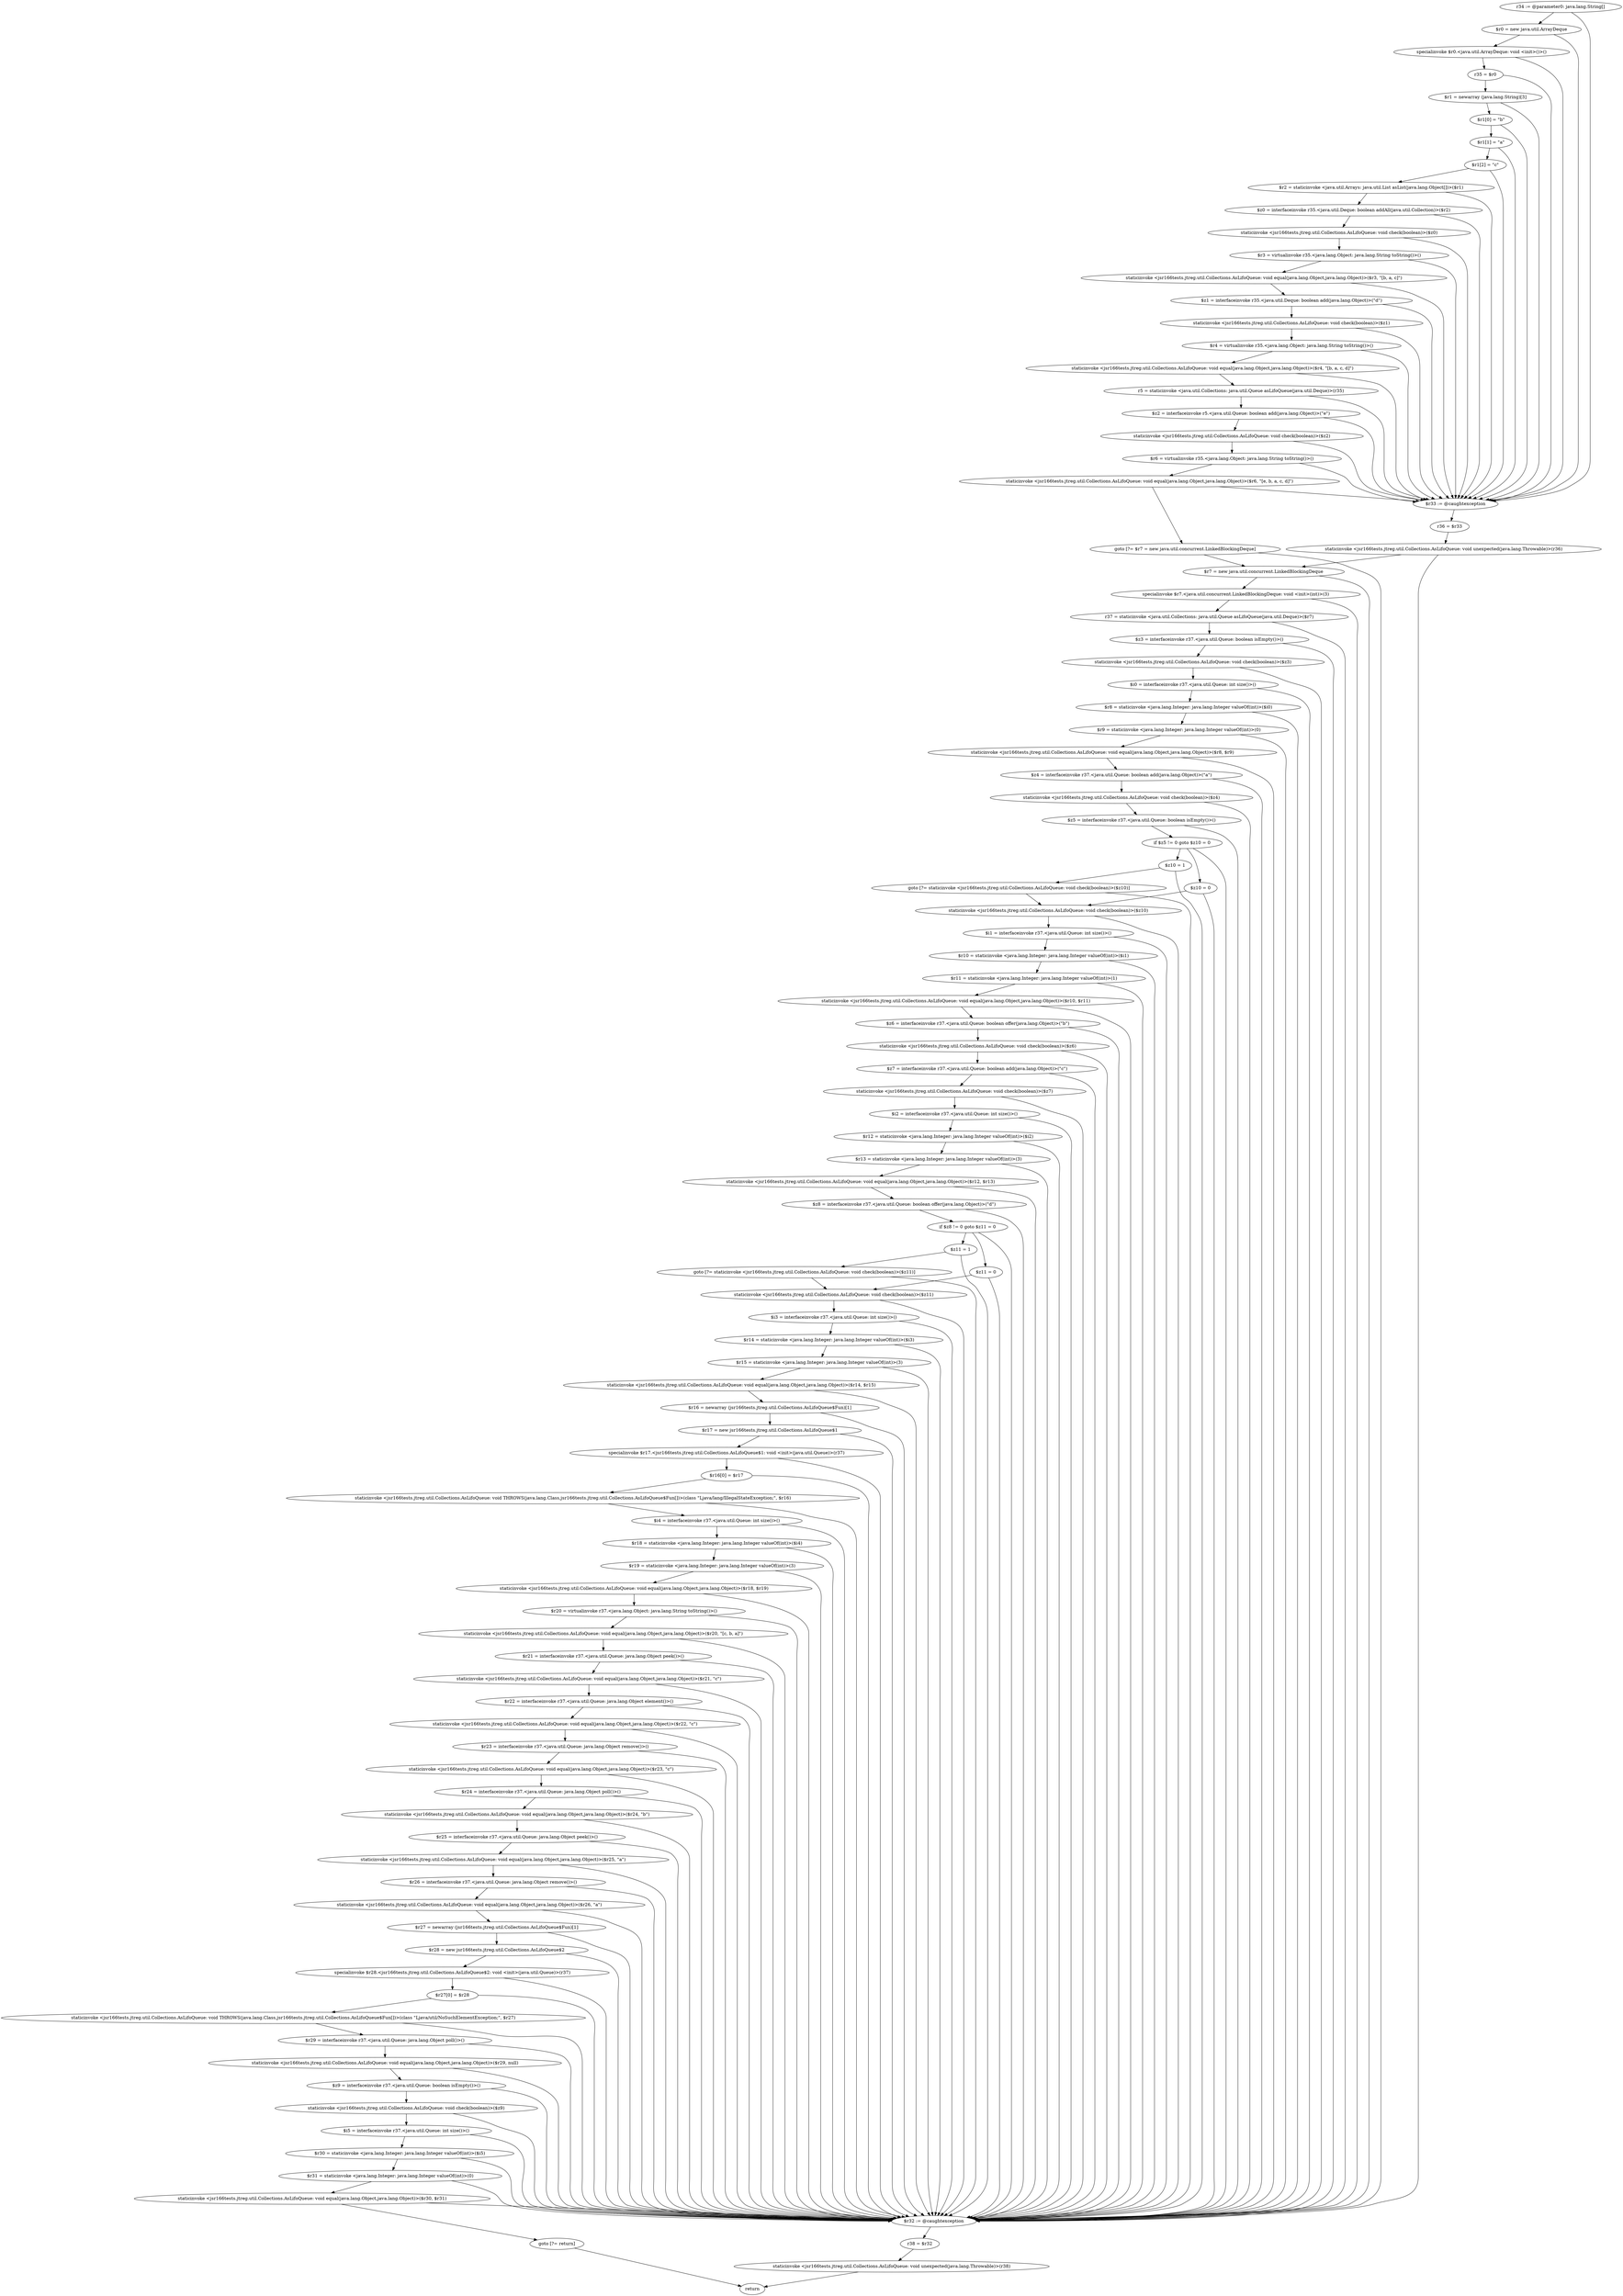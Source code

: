 digraph "unitGraph" {
    "r34 := @parameter0: java.lang.String[]"
    "$r0 = new java.util.ArrayDeque"
    "specialinvoke $r0.<java.util.ArrayDeque: void <init>()>()"
    "r35 = $r0"
    "$r1 = newarray (java.lang.String)[3]"
    "$r1[0] = \"b\""
    "$r1[1] = \"a\""
    "$r1[2] = \"c\""
    "$r2 = staticinvoke <java.util.Arrays: java.util.List asList(java.lang.Object[])>($r1)"
    "$z0 = interfaceinvoke r35.<java.util.Deque: boolean addAll(java.util.Collection)>($r2)"
    "staticinvoke <jsr166tests.jtreg.util.Collections.AsLifoQueue: void check(boolean)>($z0)"
    "$r3 = virtualinvoke r35.<java.lang.Object: java.lang.String toString()>()"
    "staticinvoke <jsr166tests.jtreg.util.Collections.AsLifoQueue: void equal(java.lang.Object,java.lang.Object)>($r3, \"[b, a, c]\")"
    "$z1 = interfaceinvoke r35.<java.util.Deque: boolean add(java.lang.Object)>(\"d\")"
    "staticinvoke <jsr166tests.jtreg.util.Collections.AsLifoQueue: void check(boolean)>($z1)"
    "$r4 = virtualinvoke r35.<java.lang.Object: java.lang.String toString()>()"
    "staticinvoke <jsr166tests.jtreg.util.Collections.AsLifoQueue: void equal(java.lang.Object,java.lang.Object)>($r4, \"[b, a, c, d]\")"
    "r5 = staticinvoke <java.util.Collections: java.util.Queue asLifoQueue(java.util.Deque)>(r35)"
    "$z2 = interfaceinvoke r5.<java.util.Queue: boolean add(java.lang.Object)>(\"e\")"
    "staticinvoke <jsr166tests.jtreg.util.Collections.AsLifoQueue: void check(boolean)>($z2)"
    "$r6 = virtualinvoke r35.<java.lang.Object: java.lang.String toString()>()"
    "staticinvoke <jsr166tests.jtreg.util.Collections.AsLifoQueue: void equal(java.lang.Object,java.lang.Object)>($r6, \"[e, b, a, c, d]\")"
    "goto [?= $r7 = new java.util.concurrent.LinkedBlockingDeque]"
    "$r33 := @caughtexception"
    "r36 = $r33"
    "staticinvoke <jsr166tests.jtreg.util.Collections.AsLifoQueue: void unexpected(java.lang.Throwable)>(r36)"
    "$r7 = new java.util.concurrent.LinkedBlockingDeque"
    "specialinvoke $r7.<java.util.concurrent.LinkedBlockingDeque: void <init>(int)>(3)"
    "r37 = staticinvoke <java.util.Collections: java.util.Queue asLifoQueue(java.util.Deque)>($r7)"
    "$z3 = interfaceinvoke r37.<java.util.Queue: boolean isEmpty()>()"
    "staticinvoke <jsr166tests.jtreg.util.Collections.AsLifoQueue: void check(boolean)>($z3)"
    "$i0 = interfaceinvoke r37.<java.util.Queue: int size()>()"
    "$r8 = staticinvoke <java.lang.Integer: java.lang.Integer valueOf(int)>($i0)"
    "$r9 = staticinvoke <java.lang.Integer: java.lang.Integer valueOf(int)>(0)"
    "staticinvoke <jsr166tests.jtreg.util.Collections.AsLifoQueue: void equal(java.lang.Object,java.lang.Object)>($r8, $r9)"
    "$z4 = interfaceinvoke r37.<java.util.Queue: boolean add(java.lang.Object)>(\"a\")"
    "staticinvoke <jsr166tests.jtreg.util.Collections.AsLifoQueue: void check(boolean)>($z4)"
    "$z5 = interfaceinvoke r37.<java.util.Queue: boolean isEmpty()>()"
    "if $z5 != 0 goto $z10 = 0"
    "$z10 = 1"
    "goto [?= staticinvoke <jsr166tests.jtreg.util.Collections.AsLifoQueue: void check(boolean)>($z10)]"
    "$z10 = 0"
    "staticinvoke <jsr166tests.jtreg.util.Collections.AsLifoQueue: void check(boolean)>($z10)"
    "$i1 = interfaceinvoke r37.<java.util.Queue: int size()>()"
    "$r10 = staticinvoke <java.lang.Integer: java.lang.Integer valueOf(int)>($i1)"
    "$r11 = staticinvoke <java.lang.Integer: java.lang.Integer valueOf(int)>(1)"
    "staticinvoke <jsr166tests.jtreg.util.Collections.AsLifoQueue: void equal(java.lang.Object,java.lang.Object)>($r10, $r11)"
    "$z6 = interfaceinvoke r37.<java.util.Queue: boolean offer(java.lang.Object)>(\"b\")"
    "staticinvoke <jsr166tests.jtreg.util.Collections.AsLifoQueue: void check(boolean)>($z6)"
    "$z7 = interfaceinvoke r37.<java.util.Queue: boolean add(java.lang.Object)>(\"c\")"
    "staticinvoke <jsr166tests.jtreg.util.Collections.AsLifoQueue: void check(boolean)>($z7)"
    "$i2 = interfaceinvoke r37.<java.util.Queue: int size()>()"
    "$r12 = staticinvoke <java.lang.Integer: java.lang.Integer valueOf(int)>($i2)"
    "$r13 = staticinvoke <java.lang.Integer: java.lang.Integer valueOf(int)>(3)"
    "staticinvoke <jsr166tests.jtreg.util.Collections.AsLifoQueue: void equal(java.lang.Object,java.lang.Object)>($r12, $r13)"
    "$z8 = interfaceinvoke r37.<java.util.Queue: boolean offer(java.lang.Object)>(\"d\")"
    "if $z8 != 0 goto $z11 = 0"
    "$z11 = 1"
    "goto [?= staticinvoke <jsr166tests.jtreg.util.Collections.AsLifoQueue: void check(boolean)>($z11)]"
    "$z11 = 0"
    "staticinvoke <jsr166tests.jtreg.util.Collections.AsLifoQueue: void check(boolean)>($z11)"
    "$i3 = interfaceinvoke r37.<java.util.Queue: int size()>()"
    "$r14 = staticinvoke <java.lang.Integer: java.lang.Integer valueOf(int)>($i3)"
    "$r15 = staticinvoke <java.lang.Integer: java.lang.Integer valueOf(int)>(3)"
    "staticinvoke <jsr166tests.jtreg.util.Collections.AsLifoQueue: void equal(java.lang.Object,java.lang.Object)>($r14, $r15)"
    "$r16 = newarray (jsr166tests.jtreg.util.Collections.AsLifoQueue$Fun)[1]"
    "$r17 = new jsr166tests.jtreg.util.Collections.AsLifoQueue$1"
    "specialinvoke $r17.<jsr166tests.jtreg.util.Collections.AsLifoQueue$1: void <init>(java.util.Queue)>(r37)"
    "$r16[0] = $r17"
    "staticinvoke <jsr166tests.jtreg.util.Collections.AsLifoQueue: void THROWS(java.lang.Class,jsr166tests.jtreg.util.Collections.AsLifoQueue$Fun[])>(class \"Ljava/lang/IllegalStateException;\", $r16)"
    "$i4 = interfaceinvoke r37.<java.util.Queue: int size()>()"
    "$r18 = staticinvoke <java.lang.Integer: java.lang.Integer valueOf(int)>($i4)"
    "$r19 = staticinvoke <java.lang.Integer: java.lang.Integer valueOf(int)>(3)"
    "staticinvoke <jsr166tests.jtreg.util.Collections.AsLifoQueue: void equal(java.lang.Object,java.lang.Object)>($r18, $r19)"
    "$r20 = virtualinvoke r37.<java.lang.Object: java.lang.String toString()>()"
    "staticinvoke <jsr166tests.jtreg.util.Collections.AsLifoQueue: void equal(java.lang.Object,java.lang.Object)>($r20, \"[c, b, a]\")"
    "$r21 = interfaceinvoke r37.<java.util.Queue: java.lang.Object peek()>()"
    "staticinvoke <jsr166tests.jtreg.util.Collections.AsLifoQueue: void equal(java.lang.Object,java.lang.Object)>($r21, \"c\")"
    "$r22 = interfaceinvoke r37.<java.util.Queue: java.lang.Object element()>()"
    "staticinvoke <jsr166tests.jtreg.util.Collections.AsLifoQueue: void equal(java.lang.Object,java.lang.Object)>($r22, \"c\")"
    "$r23 = interfaceinvoke r37.<java.util.Queue: java.lang.Object remove()>()"
    "staticinvoke <jsr166tests.jtreg.util.Collections.AsLifoQueue: void equal(java.lang.Object,java.lang.Object)>($r23, \"c\")"
    "$r24 = interfaceinvoke r37.<java.util.Queue: java.lang.Object poll()>()"
    "staticinvoke <jsr166tests.jtreg.util.Collections.AsLifoQueue: void equal(java.lang.Object,java.lang.Object)>($r24, \"b\")"
    "$r25 = interfaceinvoke r37.<java.util.Queue: java.lang.Object peek()>()"
    "staticinvoke <jsr166tests.jtreg.util.Collections.AsLifoQueue: void equal(java.lang.Object,java.lang.Object)>($r25, \"a\")"
    "$r26 = interfaceinvoke r37.<java.util.Queue: java.lang.Object remove()>()"
    "staticinvoke <jsr166tests.jtreg.util.Collections.AsLifoQueue: void equal(java.lang.Object,java.lang.Object)>($r26, \"a\")"
    "$r27 = newarray (jsr166tests.jtreg.util.Collections.AsLifoQueue$Fun)[1]"
    "$r28 = new jsr166tests.jtreg.util.Collections.AsLifoQueue$2"
    "specialinvoke $r28.<jsr166tests.jtreg.util.Collections.AsLifoQueue$2: void <init>(java.util.Queue)>(r37)"
    "$r27[0] = $r28"
    "staticinvoke <jsr166tests.jtreg.util.Collections.AsLifoQueue: void THROWS(java.lang.Class,jsr166tests.jtreg.util.Collections.AsLifoQueue$Fun[])>(class \"Ljava/util/NoSuchElementException;\", $r27)"
    "$r29 = interfaceinvoke r37.<java.util.Queue: java.lang.Object poll()>()"
    "staticinvoke <jsr166tests.jtreg.util.Collections.AsLifoQueue: void equal(java.lang.Object,java.lang.Object)>($r29, null)"
    "$z9 = interfaceinvoke r37.<java.util.Queue: boolean isEmpty()>()"
    "staticinvoke <jsr166tests.jtreg.util.Collections.AsLifoQueue: void check(boolean)>($z9)"
    "$i5 = interfaceinvoke r37.<java.util.Queue: int size()>()"
    "$r30 = staticinvoke <java.lang.Integer: java.lang.Integer valueOf(int)>($i5)"
    "$r31 = staticinvoke <java.lang.Integer: java.lang.Integer valueOf(int)>(0)"
    "staticinvoke <jsr166tests.jtreg.util.Collections.AsLifoQueue: void equal(java.lang.Object,java.lang.Object)>($r30, $r31)"
    "goto [?= return]"
    "$r32 := @caughtexception"
    "r38 = $r32"
    "staticinvoke <jsr166tests.jtreg.util.Collections.AsLifoQueue: void unexpected(java.lang.Throwable)>(r38)"
    "return"
    "r34 := @parameter0: java.lang.String[]"->"$r0 = new java.util.ArrayDeque";
    "r34 := @parameter0: java.lang.String[]"->"$r33 := @caughtexception";
    "$r0 = new java.util.ArrayDeque"->"specialinvoke $r0.<java.util.ArrayDeque: void <init>()>()";
    "$r0 = new java.util.ArrayDeque"->"$r33 := @caughtexception";
    "specialinvoke $r0.<java.util.ArrayDeque: void <init>()>()"->"r35 = $r0";
    "specialinvoke $r0.<java.util.ArrayDeque: void <init>()>()"->"$r33 := @caughtexception";
    "r35 = $r0"->"$r1 = newarray (java.lang.String)[3]";
    "r35 = $r0"->"$r33 := @caughtexception";
    "$r1 = newarray (java.lang.String)[3]"->"$r1[0] = \"b\"";
    "$r1 = newarray (java.lang.String)[3]"->"$r33 := @caughtexception";
    "$r1[0] = \"b\""->"$r1[1] = \"a\"";
    "$r1[0] = \"b\""->"$r33 := @caughtexception";
    "$r1[1] = \"a\""->"$r1[2] = \"c\"";
    "$r1[1] = \"a\""->"$r33 := @caughtexception";
    "$r1[2] = \"c\""->"$r2 = staticinvoke <java.util.Arrays: java.util.List asList(java.lang.Object[])>($r1)";
    "$r1[2] = \"c\""->"$r33 := @caughtexception";
    "$r2 = staticinvoke <java.util.Arrays: java.util.List asList(java.lang.Object[])>($r1)"->"$z0 = interfaceinvoke r35.<java.util.Deque: boolean addAll(java.util.Collection)>($r2)";
    "$r2 = staticinvoke <java.util.Arrays: java.util.List asList(java.lang.Object[])>($r1)"->"$r33 := @caughtexception";
    "$z0 = interfaceinvoke r35.<java.util.Deque: boolean addAll(java.util.Collection)>($r2)"->"staticinvoke <jsr166tests.jtreg.util.Collections.AsLifoQueue: void check(boolean)>($z0)";
    "$z0 = interfaceinvoke r35.<java.util.Deque: boolean addAll(java.util.Collection)>($r2)"->"$r33 := @caughtexception";
    "staticinvoke <jsr166tests.jtreg.util.Collections.AsLifoQueue: void check(boolean)>($z0)"->"$r3 = virtualinvoke r35.<java.lang.Object: java.lang.String toString()>()";
    "staticinvoke <jsr166tests.jtreg.util.Collections.AsLifoQueue: void check(boolean)>($z0)"->"$r33 := @caughtexception";
    "$r3 = virtualinvoke r35.<java.lang.Object: java.lang.String toString()>()"->"staticinvoke <jsr166tests.jtreg.util.Collections.AsLifoQueue: void equal(java.lang.Object,java.lang.Object)>($r3, \"[b, a, c]\")";
    "$r3 = virtualinvoke r35.<java.lang.Object: java.lang.String toString()>()"->"$r33 := @caughtexception";
    "staticinvoke <jsr166tests.jtreg.util.Collections.AsLifoQueue: void equal(java.lang.Object,java.lang.Object)>($r3, \"[b, a, c]\")"->"$z1 = interfaceinvoke r35.<java.util.Deque: boolean add(java.lang.Object)>(\"d\")";
    "staticinvoke <jsr166tests.jtreg.util.Collections.AsLifoQueue: void equal(java.lang.Object,java.lang.Object)>($r3, \"[b, a, c]\")"->"$r33 := @caughtexception";
    "$z1 = interfaceinvoke r35.<java.util.Deque: boolean add(java.lang.Object)>(\"d\")"->"staticinvoke <jsr166tests.jtreg.util.Collections.AsLifoQueue: void check(boolean)>($z1)";
    "$z1 = interfaceinvoke r35.<java.util.Deque: boolean add(java.lang.Object)>(\"d\")"->"$r33 := @caughtexception";
    "staticinvoke <jsr166tests.jtreg.util.Collections.AsLifoQueue: void check(boolean)>($z1)"->"$r4 = virtualinvoke r35.<java.lang.Object: java.lang.String toString()>()";
    "staticinvoke <jsr166tests.jtreg.util.Collections.AsLifoQueue: void check(boolean)>($z1)"->"$r33 := @caughtexception";
    "$r4 = virtualinvoke r35.<java.lang.Object: java.lang.String toString()>()"->"staticinvoke <jsr166tests.jtreg.util.Collections.AsLifoQueue: void equal(java.lang.Object,java.lang.Object)>($r4, \"[b, a, c, d]\")";
    "$r4 = virtualinvoke r35.<java.lang.Object: java.lang.String toString()>()"->"$r33 := @caughtexception";
    "staticinvoke <jsr166tests.jtreg.util.Collections.AsLifoQueue: void equal(java.lang.Object,java.lang.Object)>($r4, \"[b, a, c, d]\")"->"r5 = staticinvoke <java.util.Collections: java.util.Queue asLifoQueue(java.util.Deque)>(r35)";
    "staticinvoke <jsr166tests.jtreg.util.Collections.AsLifoQueue: void equal(java.lang.Object,java.lang.Object)>($r4, \"[b, a, c, d]\")"->"$r33 := @caughtexception";
    "r5 = staticinvoke <java.util.Collections: java.util.Queue asLifoQueue(java.util.Deque)>(r35)"->"$z2 = interfaceinvoke r5.<java.util.Queue: boolean add(java.lang.Object)>(\"e\")";
    "r5 = staticinvoke <java.util.Collections: java.util.Queue asLifoQueue(java.util.Deque)>(r35)"->"$r33 := @caughtexception";
    "$z2 = interfaceinvoke r5.<java.util.Queue: boolean add(java.lang.Object)>(\"e\")"->"staticinvoke <jsr166tests.jtreg.util.Collections.AsLifoQueue: void check(boolean)>($z2)";
    "$z2 = interfaceinvoke r5.<java.util.Queue: boolean add(java.lang.Object)>(\"e\")"->"$r33 := @caughtexception";
    "staticinvoke <jsr166tests.jtreg.util.Collections.AsLifoQueue: void check(boolean)>($z2)"->"$r6 = virtualinvoke r35.<java.lang.Object: java.lang.String toString()>()";
    "staticinvoke <jsr166tests.jtreg.util.Collections.AsLifoQueue: void check(boolean)>($z2)"->"$r33 := @caughtexception";
    "$r6 = virtualinvoke r35.<java.lang.Object: java.lang.String toString()>()"->"staticinvoke <jsr166tests.jtreg.util.Collections.AsLifoQueue: void equal(java.lang.Object,java.lang.Object)>($r6, \"[e, b, a, c, d]\")";
    "$r6 = virtualinvoke r35.<java.lang.Object: java.lang.String toString()>()"->"$r33 := @caughtexception";
    "staticinvoke <jsr166tests.jtreg.util.Collections.AsLifoQueue: void equal(java.lang.Object,java.lang.Object)>($r6, \"[e, b, a, c, d]\")"->"goto [?= $r7 = new java.util.concurrent.LinkedBlockingDeque]";
    "staticinvoke <jsr166tests.jtreg.util.Collections.AsLifoQueue: void equal(java.lang.Object,java.lang.Object)>($r6, \"[e, b, a, c, d]\")"->"$r33 := @caughtexception";
    "goto [?= $r7 = new java.util.concurrent.LinkedBlockingDeque]"->"$r7 = new java.util.concurrent.LinkedBlockingDeque";
    "goto [?= $r7 = new java.util.concurrent.LinkedBlockingDeque]"->"$r32 := @caughtexception";
    "$r33 := @caughtexception"->"r36 = $r33";
    "r36 = $r33"->"staticinvoke <jsr166tests.jtreg.util.Collections.AsLifoQueue: void unexpected(java.lang.Throwable)>(r36)";
    "staticinvoke <jsr166tests.jtreg.util.Collections.AsLifoQueue: void unexpected(java.lang.Throwable)>(r36)"->"$r7 = new java.util.concurrent.LinkedBlockingDeque";
    "staticinvoke <jsr166tests.jtreg.util.Collections.AsLifoQueue: void unexpected(java.lang.Throwable)>(r36)"->"$r32 := @caughtexception";
    "$r7 = new java.util.concurrent.LinkedBlockingDeque"->"specialinvoke $r7.<java.util.concurrent.LinkedBlockingDeque: void <init>(int)>(3)";
    "$r7 = new java.util.concurrent.LinkedBlockingDeque"->"$r32 := @caughtexception";
    "specialinvoke $r7.<java.util.concurrent.LinkedBlockingDeque: void <init>(int)>(3)"->"r37 = staticinvoke <java.util.Collections: java.util.Queue asLifoQueue(java.util.Deque)>($r7)";
    "specialinvoke $r7.<java.util.concurrent.LinkedBlockingDeque: void <init>(int)>(3)"->"$r32 := @caughtexception";
    "r37 = staticinvoke <java.util.Collections: java.util.Queue asLifoQueue(java.util.Deque)>($r7)"->"$z3 = interfaceinvoke r37.<java.util.Queue: boolean isEmpty()>()";
    "r37 = staticinvoke <java.util.Collections: java.util.Queue asLifoQueue(java.util.Deque)>($r7)"->"$r32 := @caughtexception";
    "$z3 = interfaceinvoke r37.<java.util.Queue: boolean isEmpty()>()"->"staticinvoke <jsr166tests.jtreg.util.Collections.AsLifoQueue: void check(boolean)>($z3)";
    "$z3 = interfaceinvoke r37.<java.util.Queue: boolean isEmpty()>()"->"$r32 := @caughtexception";
    "staticinvoke <jsr166tests.jtreg.util.Collections.AsLifoQueue: void check(boolean)>($z3)"->"$i0 = interfaceinvoke r37.<java.util.Queue: int size()>()";
    "staticinvoke <jsr166tests.jtreg.util.Collections.AsLifoQueue: void check(boolean)>($z3)"->"$r32 := @caughtexception";
    "$i0 = interfaceinvoke r37.<java.util.Queue: int size()>()"->"$r8 = staticinvoke <java.lang.Integer: java.lang.Integer valueOf(int)>($i0)";
    "$i0 = interfaceinvoke r37.<java.util.Queue: int size()>()"->"$r32 := @caughtexception";
    "$r8 = staticinvoke <java.lang.Integer: java.lang.Integer valueOf(int)>($i0)"->"$r9 = staticinvoke <java.lang.Integer: java.lang.Integer valueOf(int)>(0)";
    "$r8 = staticinvoke <java.lang.Integer: java.lang.Integer valueOf(int)>($i0)"->"$r32 := @caughtexception";
    "$r9 = staticinvoke <java.lang.Integer: java.lang.Integer valueOf(int)>(0)"->"staticinvoke <jsr166tests.jtreg.util.Collections.AsLifoQueue: void equal(java.lang.Object,java.lang.Object)>($r8, $r9)";
    "$r9 = staticinvoke <java.lang.Integer: java.lang.Integer valueOf(int)>(0)"->"$r32 := @caughtexception";
    "staticinvoke <jsr166tests.jtreg.util.Collections.AsLifoQueue: void equal(java.lang.Object,java.lang.Object)>($r8, $r9)"->"$z4 = interfaceinvoke r37.<java.util.Queue: boolean add(java.lang.Object)>(\"a\")";
    "staticinvoke <jsr166tests.jtreg.util.Collections.AsLifoQueue: void equal(java.lang.Object,java.lang.Object)>($r8, $r9)"->"$r32 := @caughtexception";
    "$z4 = interfaceinvoke r37.<java.util.Queue: boolean add(java.lang.Object)>(\"a\")"->"staticinvoke <jsr166tests.jtreg.util.Collections.AsLifoQueue: void check(boolean)>($z4)";
    "$z4 = interfaceinvoke r37.<java.util.Queue: boolean add(java.lang.Object)>(\"a\")"->"$r32 := @caughtexception";
    "staticinvoke <jsr166tests.jtreg.util.Collections.AsLifoQueue: void check(boolean)>($z4)"->"$z5 = interfaceinvoke r37.<java.util.Queue: boolean isEmpty()>()";
    "staticinvoke <jsr166tests.jtreg.util.Collections.AsLifoQueue: void check(boolean)>($z4)"->"$r32 := @caughtexception";
    "$z5 = interfaceinvoke r37.<java.util.Queue: boolean isEmpty()>()"->"if $z5 != 0 goto $z10 = 0";
    "$z5 = interfaceinvoke r37.<java.util.Queue: boolean isEmpty()>()"->"$r32 := @caughtexception";
    "if $z5 != 0 goto $z10 = 0"->"$z10 = 1";
    "if $z5 != 0 goto $z10 = 0"->"$z10 = 0";
    "if $z5 != 0 goto $z10 = 0"->"$r32 := @caughtexception";
    "$z10 = 1"->"goto [?= staticinvoke <jsr166tests.jtreg.util.Collections.AsLifoQueue: void check(boolean)>($z10)]";
    "$z10 = 1"->"$r32 := @caughtexception";
    "goto [?= staticinvoke <jsr166tests.jtreg.util.Collections.AsLifoQueue: void check(boolean)>($z10)]"->"staticinvoke <jsr166tests.jtreg.util.Collections.AsLifoQueue: void check(boolean)>($z10)";
    "goto [?= staticinvoke <jsr166tests.jtreg.util.Collections.AsLifoQueue: void check(boolean)>($z10)]"->"$r32 := @caughtexception";
    "$z10 = 0"->"staticinvoke <jsr166tests.jtreg.util.Collections.AsLifoQueue: void check(boolean)>($z10)";
    "$z10 = 0"->"$r32 := @caughtexception";
    "staticinvoke <jsr166tests.jtreg.util.Collections.AsLifoQueue: void check(boolean)>($z10)"->"$i1 = interfaceinvoke r37.<java.util.Queue: int size()>()";
    "staticinvoke <jsr166tests.jtreg.util.Collections.AsLifoQueue: void check(boolean)>($z10)"->"$r32 := @caughtexception";
    "$i1 = interfaceinvoke r37.<java.util.Queue: int size()>()"->"$r10 = staticinvoke <java.lang.Integer: java.lang.Integer valueOf(int)>($i1)";
    "$i1 = interfaceinvoke r37.<java.util.Queue: int size()>()"->"$r32 := @caughtexception";
    "$r10 = staticinvoke <java.lang.Integer: java.lang.Integer valueOf(int)>($i1)"->"$r11 = staticinvoke <java.lang.Integer: java.lang.Integer valueOf(int)>(1)";
    "$r10 = staticinvoke <java.lang.Integer: java.lang.Integer valueOf(int)>($i1)"->"$r32 := @caughtexception";
    "$r11 = staticinvoke <java.lang.Integer: java.lang.Integer valueOf(int)>(1)"->"staticinvoke <jsr166tests.jtreg.util.Collections.AsLifoQueue: void equal(java.lang.Object,java.lang.Object)>($r10, $r11)";
    "$r11 = staticinvoke <java.lang.Integer: java.lang.Integer valueOf(int)>(1)"->"$r32 := @caughtexception";
    "staticinvoke <jsr166tests.jtreg.util.Collections.AsLifoQueue: void equal(java.lang.Object,java.lang.Object)>($r10, $r11)"->"$z6 = interfaceinvoke r37.<java.util.Queue: boolean offer(java.lang.Object)>(\"b\")";
    "staticinvoke <jsr166tests.jtreg.util.Collections.AsLifoQueue: void equal(java.lang.Object,java.lang.Object)>($r10, $r11)"->"$r32 := @caughtexception";
    "$z6 = interfaceinvoke r37.<java.util.Queue: boolean offer(java.lang.Object)>(\"b\")"->"staticinvoke <jsr166tests.jtreg.util.Collections.AsLifoQueue: void check(boolean)>($z6)";
    "$z6 = interfaceinvoke r37.<java.util.Queue: boolean offer(java.lang.Object)>(\"b\")"->"$r32 := @caughtexception";
    "staticinvoke <jsr166tests.jtreg.util.Collections.AsLifoQueue: void check(boolean)>($z6)"->"$z7 = interfaceinvoke r37.<java.util.Queue: boolean add(java.lang.Object)>(\"c\")";
    "staticinvoke <jsr166tests.jtreg.util.Collections.AsLifoQueue: void check(boolean)>($z6)"->"$r32 := @caughtexception";
    "$z7 = interfaceinvoke r37.<java.util.Queue: boolean add(java.lang.Object)>(\"c\")"->"staticinvoke <jsr166tests.jtreg.util.Collections.AsLifoQueue: void check(boolean)>($z7)";
    "$z7 = interfaceinvoke r37.<java.util.Queue: boolean add(java.lang.Object)>(\"c\")"->"$r32 := @caughtexception";
    "staticinvoke <jsr166tests.jtreg.util.Collections.AsLifoQueue: void check(boolean)>($z7)"->"$i2 = interfaceinvoke r37.<java.util.Queue: int size()>()";
    "staticinvoke <jsr166tests.jtreg.util.Collections.AsLifoQueue: void check(boolean)>($z7)"->"$r32 := @caughtexception";
    "$i2 = interfaceinvoke r37.<java.util.Queue: int size()>()"->"$r12 = staticinvoke <java.lang.Integer: java.lang.Integer valueOf(int)>($i2)";
    "$i2 = interfaceinvoke r37.<java.util.Queue: int size()>()"->"$r32 := @caughtexception";
    "$r12 = staticinvoke <java.lang.Integer: java.lang.Integer valueOf(int)>($i2)"->"$r13 = staticinvoke <java.lang.Integer: java.lang.Integer valueOf(int)>(3)";
    "$r12 = staticinvoke <java.lang.Integer: java.lang.Integer valueOf(int)>($i2)"->"$r32 := @caughtexception";
    "$r13 = staticinvoke <java.lang.Integer: java.lang.Integer valueOf(int)>(3)"->"staticinvoke <jsr166tests.jtreg.util.Collections.AsLifoQueue: void equal(java.lang.Object,java.lang.Object)>($r12, $r13)";
    "$r13 = staticinvoke <java.lang.Integer: java.lang.Integer valueOf(int)>(3)"->"$r32 := @caughtexception";
    "staticinvoke <jsr166tests.jtreg.util.Collections.AsLifoQueue: void equal(java.lang.Object,java.lang.Object)>($r12, $r13)"->"$z8 = interfaceinvoke r37.<java.util.Queue: boolean offer(java.lang.Object)>(\"d\")";
    "staticinvoke <jsr166tests.jtreg.util.Collections.AsLifoQueue: void equal(java.lang.Object,java.lang.Object)>($r12, $r13)"->"$r32 := @caughtexception";
    "$z8 = interfaceinvoke r37.<java.util.Queue: boolean offer(java.lang.Object)>(\"d\")"->"if $z8 != 0 goto $z11 = 0";
    "$z8 = interfaceinvoke r37.<java.util.Queue: boolean offer(java.lang.Object)>(\"d\")"->"$r32 := @caughtexception";
    "if $z8 != 0 goto $z11 = 0"->"$z11 = 1";
    "if $z8 != 0 goto $z11 = 0"->"$z11 = 0";
    "if $z8 != 0 goto $z11 = 0"->"$r32 := @caughtexception";
    "$z11 = 1"->"goto [?= staticinvoke <jsr166tests.jtreg.util.Collections.AsLifoQueue: void check(boolean)>($z11)]";
    "$z11 = 1"->"$r32 := @caughtexception";
    "goto [?= staticinvoke <jsr166tests.jtreg.util.Collections.AsLifoQueue: void check(boolean)>($z11)]"->"staticinvoke <jsr166tests.jtreg.util.Collections.AsLifoQueue: void check(boolean)>($z11)";
    "goto [?= staticinvoke <jsr166tests.jtreg.util.Collections.AsLifoQueue: void check(boolean)>($z11)]"->"$r32 := @caughtexception";
    "$z11 = 0"->"staticinvoke <jsr166tests.jtreg.util.Collections.AsLifoQueue: void check(boolean)>($z11)";
    "$z11 = 0"->"$r32 := @caughtexception";
    "staticinvoke <jsr166tests.jtreg.util.Collections.AsLifoQueue: void check(boolean)>($z11)"->"$i3 = interfaceinvoke r37.<java.util.Queue: int size()>()";
    "staticinvoke <jsr166tests.jtreg.util.Collections.AsLifoQueue: void check(boolean)>($z11)"->"$r32 := @caughtexception";
    "$i3 = interfaceinvoke r37.<java.util.Queue: int size()>()"->"$r14 = staticinvoke <java.lang.Integer: java.lang.Integer valueOf(int)>($i3)";
    "$i3 = interfaceinvoke r37.<java.util.Queue: int size()>()"->"$r32 := @caughtexception";
    "$r14 = staticinvoke <java.lang.Integer: java.lang.Integer valueOf(int)>($i3)"->"$r15 = staticinvoke <java.lang.Integer: java.lang.Integer valueOf(int)>(3)";
    "$r14 = staticinvoke <java.lang.Integer: java.lang.Integer valueOf(int)>($i3)"->"$r32 := @caughtexception";
    "$r15 = staticinvoke <java.lang.Integer: java.lang.Integer valueOf(int)>(3)"->"staticinvoke <jsr166tests.jtreg.util.Collections.AsLifoQueue: void equal(java.lang.Object,java.lang.Object)>($r14, $r15)";
    "$r15 = staticinvoke <java.lang.Integer: java.lang.Integer valueOf(int)>(3)"->"$r32 := @caughtexception";
    "staticinvoke <jsr166tests.jtreg.util.Collections.AsLifoQueue: void equal(java.lang.Object,java.lang.Object)>($r14, $r15)"->"$r16 = newarray (jsr166tests.jtreg.util.Collections.AsLifoQueue$Fun)[1]";
    "staticinvoke <jsr166tests.jtreg.util.Collections.AsLifoQueue: void equal(java.lang.Object,java.lang.Object)>($r14, $r15)"->"$r32 := @caughtexception";
    "$r16 = newarray (jsr166tests.jtreg.util.Collections.AsLifoQueue$Fun)[1]"->"$r17 = new jsr166tests.jtreg.util.Collections.AsLifoQueue$1";
    "$r16 = newarray (jsr166tests.jtreg.util.Collections.AsLifoQueue$Fun)[1]"->"$r32 := @caughtexception";
    "$r17 = new jsr166tests.jtreg.util.Collections.AsLifoQueue$1"->"specialinvoke $r17.<jsr166tests.jtreg.util.Collections.AsLifoQueue$1: void <init>(java.util.Queue)>(r37)";
    "$r17 = new jsr166tests.jtreg.util.Collections.AsLifoQueue$1"->"$r32 := @caughtexception";
    "specialinvoke $r17.<jsr166tests.jtreg.util.Collections.AsLifoQueue$1: void <init>(java.util.Queue)>(r37)"->"$r16[0] = $r17";
    "specialinvoke $r17.<jsr166tests.jtreg.util.Collections.AsLifoQueue$1: void <init>(java.util.Queue)>(r37)"->"$r32 := @caughtexception";
    "$r16[0] = $r17"->"staticinvoke <jsr166tests.jtreg.util.Collections.AsLifoQueue: void THROWS(java.lang.Class,jsr166tests.jtreg.util.Collections.AsLifoQueue$Fun[])>(class \"Ljava/lang/IllegalStateException;\", $r16)";
    "$r16[0] = $r17"->"$r32 := @caughtexception";
    "staticinvoke <jsr166tests.jtreg.util.Collections.AsLifoQueue: void THROWS(java.lang.Class,jsr166tests.jtreg.util.Collections.AsLifoQueue$Fun[])>(class \"Ljava/lang/IllegalStateException;\", $r16)"->"$i4 = interfaceinvoke r37.<java.util.Queue: int size()>()";
    "staticinvoke <jsr166tests.jtreg.util.Collections.AsLifoQueue: void THROWS(java.lang.Class,jsr166tests.jtreg.util.Collections.AsLifoQueue$Fun[])>(class \"Ljava/lang/IllegalStateException;\", $r16)"->"$r32 := @caughtexception";
    "$i4 = interfaceinvoke r37.<java.util.Queue: int size()>()"->"$r18 = staticinvoke <java.lang.Integer: java.lang.Integer valueOf(int)>($i4)";
    "$i4 = interfaceinvoke r37.<java.util.Queue: int size()>()"->"$r32 := @caughtexception";
    "$r18 = staticinvoke <java.lang.Integer: java.lang.Integer valueOf(int)>($i4)"->"$r19 = staticinvoke <java.lang.Integer: java.lang.Integer valueOf(int)>(3)";
    "$r18 = staticinvoke <java.lang.Integer: java.lang.Integer valueOf(int)>($i4)"->"$r32 := @caughtexception";
    "$r19 = staticinvoke <java.lang.Integer: java.lang.Integer valueOf(int)>(3)"->"staticinvoke <jsr166tests.jtreg.util.Collections.AsLifoQueue: void equal(java.lang.Object,java.lang.Object)>($r18, $r19)";
    "$r19 = staticinvoke <java.lang.Integer: java.lang.Integer valueOf(int)>(3)"->"$r32 := @caughtexception";
    "staticinvoke <jsr166tests.jtreg.util.Collections.AsLifoQueue: void equal(java.lang.Object,java.lang.Object)>($r18, $r19)"->"$r20 = virtualinvoke r37.<java.lang.Object: java.lang.String toString()>()";
    "staticinvoke <jsr166tests.jtreg.util.Collections.AsLifoQueue: void equal(java.lang.Object,java.lang.Object)>($r18, $r19)"->"$r32 := @caughtexception";
    "$r20 = virtualinvoke r37.<java.lang.Object: java.lang.String toString()>()"->"staticinvoke <jsr166tests.jtreg.util.Collections.AsLifoQueue: void equal(java.lang.Object,java.lang.Object)>($r20, \"[c, b, a]\")";
    "$r20 = virtualinvoke r37.<java.lang.Object: java.lang.String toString()>()"->"$r32 := @caughtexception";
    "staticinvoke <jsr166tests.jtreg.util.Collections.AsLifoQueue: void equal(java.lang.Object,java.lang.Object)>($r20, \"[c, b, a]\")"->"$r21 = interfaceinvoke r37.<java.util.Queue: java.lang.Object peek()>()";
    "staticinvoke <jsr166tests.jtreg.util.Collections.AsLifoQueue: void equal(java.lang.Object,java.lang.Object)>($r20, \"[c, b, a]\")"->"$r32 := @caughtexception";
    "$r21 = interfaceinvoke r37.<java.util.Queue: java.lang.Object peek()>()"->"staticinvoke <jsr166tests.jtreg.util.Collections.AsLifoQueue: void equal(java.lang.Object,java.lang.Object)>($r21, \"c\")";
    "$r21 = interfaceinvoke r37.<java.util.Queue: java.lang.Object peek()>()"->"$r32 := @caughtexception";
    "staticinvoke <jsr166tests.jtreg.util.Collections.AsLifoQueue: void equal(java.lang.Object,java.lang.Object)>($r21, \"c\")"->"$r22 = interfaceinvoke r37.<java.util.Queue: java.lang.Object element()>()";
    "staticinvoke <jsr166tests.jtreg.util.Collections.AsLifoQueue: void equal(java.lang.Object,java.lang.Object)>($r21, \"c\")"->"$r32 := @caughtexception";
    "$r22 = interfaceinvoke r37.<java.util.Queue: java.lang.Object element()>()"->"staticinvoke <jsr166tests.jtreg.util.Collections.AsLifoQueue: void equal(java.lang.Object,java.lang.Object)>($r22, \"c\")";
    "$r22 = interfaceinvoke r37.<java.util.Queue: java.lang.Object element()>()"->"$r32 := @caughtexception";
    "staticinvoke <jsr166tests.jtreg.util.Collections.AsLifoQueue: void equal(java.lang.Object,java.lang.Object)>($r22, \"c\")"->"$r23 = interfaceinvoke r37.<java.util.Queue: java.lang.Object remove()>()";
    "staticinvoke <jsr166tests.jtreg.util.Collections.AsLifoQueue: void equal(java.lang.Object,java.lang.Object)>($r22, \"c\")"->"$r32 := @caughtexception";
    "$r23 = interfaceinvoke r37.<java.util.Queue: java.lang.Object remove()>()"->"staticinvoke <jsr166tests.jtreg.util.Collections.AsLifoQueue: void equal(java.lang.Object,java.lang.Object)>($r23, \"c\")";
    "$r23 = interfaceinvoke r37.<java.util.Queue: java.lang.Object remove()>()"->"$r32 := @caughtexception";
    "staticinvoke <jsr166tests.jtreg.util.Collections.AsLifoQueue: void equal(java.lang.Object,java.lang.Object)>($r23, \"c\")"->"$r24 = interfaceinvoke r37.<java.util.Queue: java.lang.Object poll()>()";
    "staticinvoke <jsr166tests.jtreg.util.Collections.AsLifoQueue: void equal(java.lang.Object,java.lang.Object)>($r23, \"c\")"->"$r32 := @caughtexception";
    "$r24 = interfaceinvoke r37.<java.util.Queue: java.lang.Object poll()>()"->"staticinvoke <jsr166tests.jtreg.util.Collections.AsLifoQueue: void equal(java.lang.Object,java.lang.Object)>($r24, \"b\")";
    "$r24 = interfaceinvoke r37.<java.util.Queue: java.lang.Object poll()>()"->"$r32 := @caughtexception";
    "staticinvoke <jsr166tests.jtreg.util.Collections.AsLifoQueue: void equal(java.lang.Object,java.lang.Object)>($r24, \"b\")"->"$r25 = interfaceinvoke r37.<java.util.Queue: java.lang.Object peek()>()";
    "staticinvoke <jsr166tests.jtreg.util.Collections.AsLifoQueue: void equal(java.lang.Object,java.lang.Object)>($r24, \"b\")"->"$r32 := @caughtexception";
    "$r25 = interfaceinvoke r37.<java.util.Queue: java.lang.Object peek()>()"->"staticinvoke <jsr166tests.jtreg.util.Collections.AsLifoQueue: void equal(java.lang.Object,java.lang.Object)>($r25, \"a\")";
    "$r25 = interfaceinvoke r37.<java.util.Queue: java.lang.Object peek()>()"->"$r32 := @caughtexception";
    "staticinvoke <jsr166tests.jtreg.util.Collections.AsLifoQueue: void equal(java.lang.Object,java.lang.Object)>($r25, \"a\")"->"$r26 = interfaceinvoke r37.<java.util.Queue: java.lang.Object remove()>()";
    "staticinvoke <jsr166tests.jtreg.util.Collections.AsLifoQueue: void equal(java.lang.Object,java.lang.Object)>($r25, \"a\")"->"$r32 := @caughtexception";
    "$r26 = interfaceinvoke r37.<java.util.Queue: java.lang.Object remove()>()"->"staticinvoke <jsr166tests.jtreg.util.Collections.AsLifoQueue: void equal(java.lang.Object,java.lang.Object)>($r26, \"a\")";
    "$r26 = interfaceinvoke r37.<java.util.Queue: java.lang.Object remove()>()"->"$r32 := @caughtexception";
    "staticinvoke <jsr166tests.jtreg.util.Collections.AsLifoQueue: void equal(java.lang.Object,java.lang.Object)>($r26, \"a\")"->"$r27 = newarray (jsr166tests.jtreg.util.Collections.AsLifoQueue$Fun)[1]";
    "staticinvoke <jsr166tests.jtreg.util.Collections.AsLifoQueue: void equal(java.lang.Object,java.lang.Object)>($r26, \"a\")"->"$r32 := @caughtexception";
    "$r27 = newarray (jsr166tests.jtreg.util.Collections.AsLifoQueue$Fun)[1]"->"$r28 = new jsr166tests.jtreg.util.Collections.AsLifoQueue$2";
    "$r27 = newarray (jsr166tests.jtreg.util.Collections.AsLifoQueue$Fun)[1]"->"$r32 := @caughtexception";
    "$r28 = new jsr166tests.jtreg.util.Collections.AsLifoQueue$2"->"specialinvoke $r28.<jsr166tests.jtreg.util.Collections.AsLifoQueue$2: void <init>(java.util.Queue)>(r37)";
    "$r28 = new jsr166tests.jtreg.util.Collections.AsLifoQueue$2"->"$r32 := @caughtexception";
    "specialinvoke $r28.<jsr166tests.jtreg.util.Collections.AsLifoQueue$2: void <init>(java.util.Queue)>(r37)"->"$r27[0] = $r28";
    "specialinvoke $r28.<jsr166tests.jtreg.util.Collections.AsLifoQueue$2: void <init>(java.util.Queue)>(r37)"->"$r32 := @caughtexception";
    "$r27[0] = $r28"->"staticinvoke <jsr166tests.jtreg.util.Collections.AsLifoQueue: void THROWS(java.lang.Class,jsr166tests.jtreg.util.Collections.AsLifoQueue$Fun[])>(class \"Ljava/util/NoSuchElementException;\", $r27)";
    "$r27[0] = $r28"->"$r32 := @caughtexception";
    "staticinvoke <jsr166tests.jtreg.util.Collections.AsLifoQueue: void THROWS(java.lang.Class,jsr166tests.jtreg.util.Collections.AsLifoQueue$Fun[])>(class \"Ljava/util/NoSuchElementException;\", $r27)"->"$r29 = interfaceinvoke r37.<java.util.Queue: java.lang.Object poll()>()";
    "staticinvoke <jsr166tests.jtreg.util.Collections.AsLifoQueue: void THROWS(java.lang.Class,jsr166tests.jtreg.util.Collections.AsLifoQueue$Fun[])>(class \"Ljava/util/NoSuchElementException;\", $r27)"->"$r32 := @caughtexception";
    "$r29 = interfaceinvoke r37.<java.util.Queue: java.lang.Object poll()>()"->"staticinvoke <jsr166tests.jtreg.util.Collections.AsLifoQueue: void equal(java.lang.Object,java.lang.Object)>($r29, null)";
    "$r29 = interfaceinvoke r37.<java.util.Queue: java.lang.Object poll()>()"->"$r32 := @caughtexception";
    "staticinvoke <jsr166tests.jtreg.util.Collections.AsLifoQueue: void equal(java.lang.Object,java.lang.Object)>($r29, null)"->"$z9 = interfaceinvoke r37.<java.util.Queue: boolean isEmpty()>()";
    "staticinvoke <jsr166tests.jtreg.util.Collections.AsLifoQueue: void equal(java.lang.Object,java.lang.Object)>($r29, null)"->"$r32 := @caughtexception";
    "$z9 = interfaceinvoke r37.<java.util.Queue: boolean isEmpty()>()"->"staticinvoke <jsr166tests.jtreg.util.Collections.AsLifoQueue: void check(boolean)>($z9)";
    "$z9 = interfaceinvoke r37.<java.util.Queue: boolean isEmpty()>()"->"$r32 := @caughtexception";
    "staticinvoke <jsr166tests.jtreg.util.Collections.AsLifoQueue: void check(boolean)>($z9)"->"$i5 = interfaceinvoke r37.<java.util.Queue: int size()>()";
    "staticinvoke <jsr166tests.jtreg.util.Collections.AsLifoQueue: void check(boolean)>($z9)"->"$r32 := @caughtexception";
    "$i5 = interfaceinvoke r37.<java.util.Queue: int size()>()"->"$r30 = staticinvoke <java.lang.Integer: java.lang.Integer valueOf(int)>($i5)";
    "$i5 = interfaceinvoke r37.<java.util.Queue: int size()>()"->"$r32 := @caughtexception";
    "$r30 = staticinvoke <java.lang.Integer: java.lang.Integer valueOf(int)>($i5)"->"$r31 = staticinvoke <java.lang.Integer: java.lang.Integer valueOf(int)>(0)";
    "$r30 = staticinvoke <java.lang.Integer: java.lang.Integer valueOf(int)>($i5)"->"$r32 := @caughtexception";
    "$r31 = staticinvoke <java.lang.Integer: java.lang.Integer valueOf(int)>(0)"->"staticinvoke <jsr166tests.jtreg.util.Collections.AsLifoQueue: void equal(java.lang.Object,java.lang.Object)>($r30, $r31)";
    "$r31 = staticinvoke <java.lang.Integer: java.lang.Integer valueOf(int)>(0)"->"$r32 := @caughtexception";
    "staticinvoke <jsr166tests.jtreg.util.Collections.AsLifoQueue: void equal(java.lang.Object,java.lang.Object)>($r30, $r31)"->"goto [?= return]";
    "staticinvoke <jsr166tests.jtreg.util.Collections.AsLifoQueue: void equal(java.lang.Object,java.lang.Object)>($r30, $r31)"->"$r32 := @caughtexception";
    "goto [?= return]"->"return";
    "$r32 := @caughtexception"->"r38 = $r32";
    "r38 = $r32"->"staticinvoke <jsr166tests.jtreg.util.Collections.AsLifoQueue: void unexpected(java.lang.Throwable)>(r38)";
    "staticinvoke <jsr166tests.jtreg.util.Collections.AsLifoQueue: void unexpected(java.lang.Throwable)>(r38)"->"return";
}
